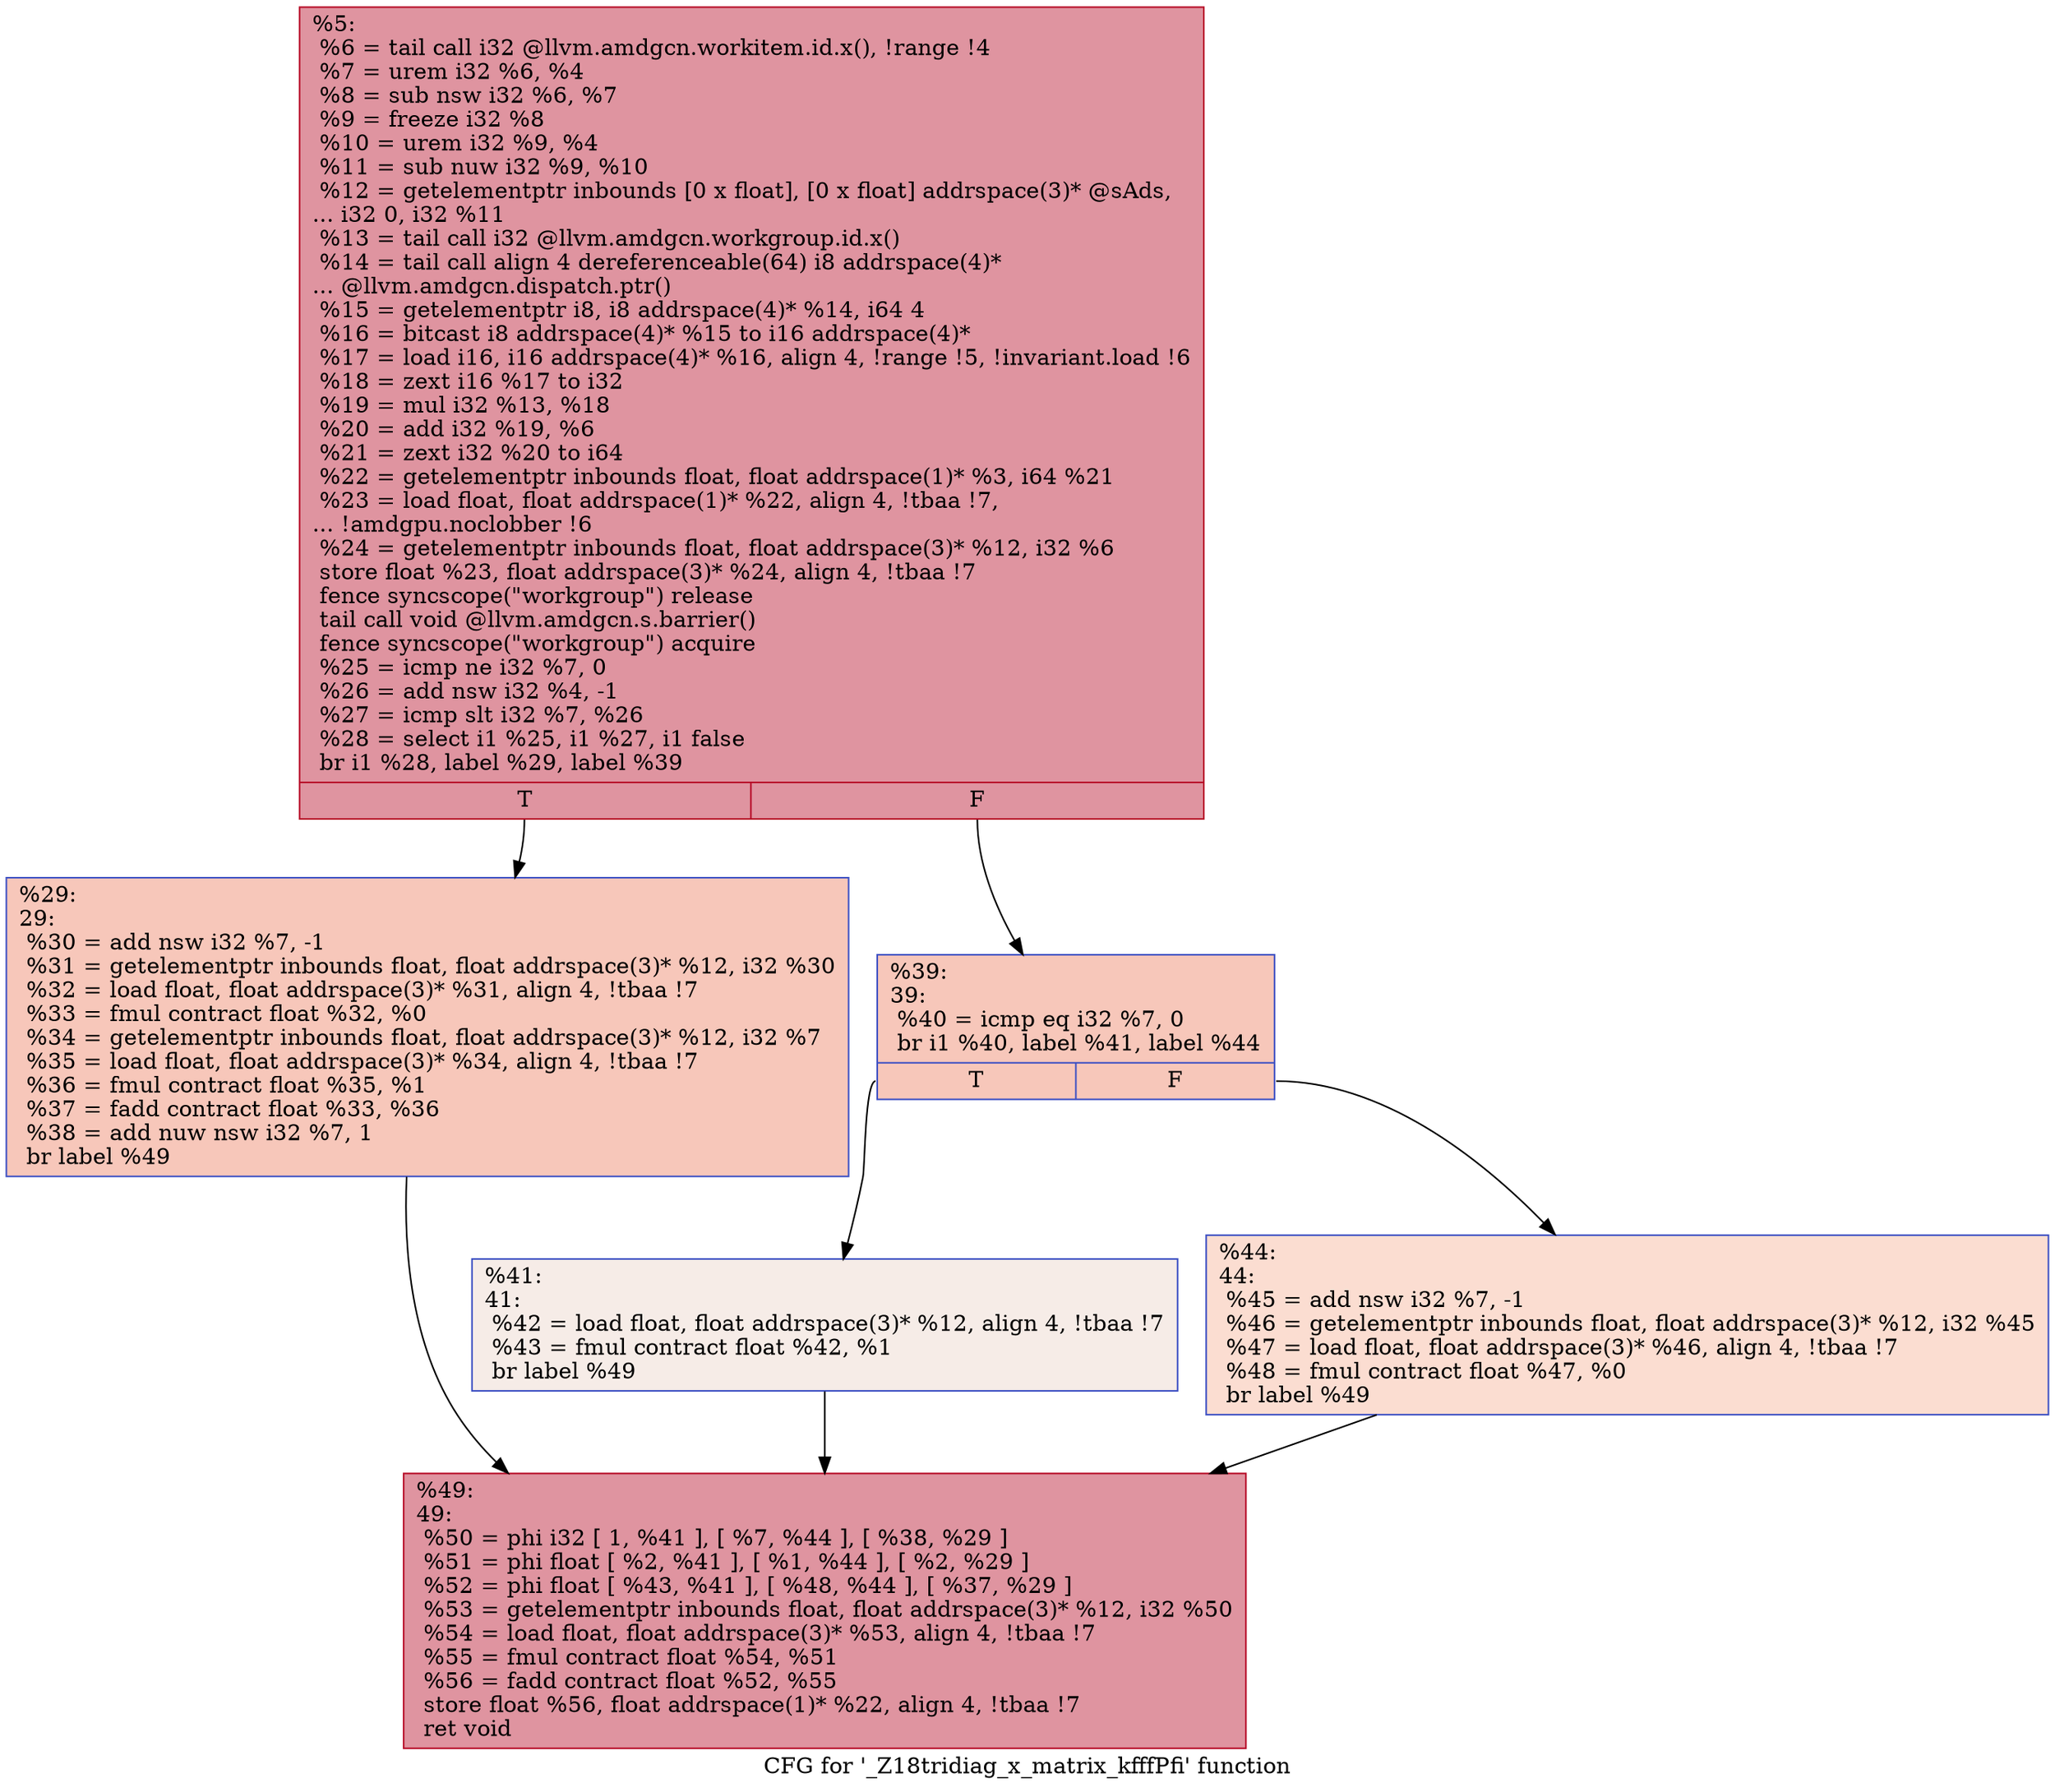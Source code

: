 digraph "CFG for '_Z18tridiag_x_matrix_kfffPfi' function" {
	label="CFG for '_Z18tridiag_x_matrix_kfffPfi' function";

	Node0x47ccf40 [shape=record,color="#b70d28ff", style=filled, fillcolor="#b70d2870",label="{%5:\l  %6 = tail call i32 @llvm.amdgcn.workitem.id.x(), !range !4\l  %7 = urem i32 %6, %4\l  %8 = sub nsw i32 %6, %7\l  %9 = freeze i32 %8\l  %10 = urem i32 %9, %4\l  %11 = sub nuw i32 %9, %10\l  %12 = getelementptr inbounds [0 x float], [0 x float] addrspace(3)* @sAds,\l... i32 0, i32 %11\l  %13 = tail call i32 @llvm.amdgcn.workgroup.id.x()\l  %14 = tail call align 4 dereferenceable(64) i8 addrspace(4)*\l... @llvm.amdgcn.dispatch.ptr()\l  %15 = getelementptr i8, i8 addrspace(4)* %14, i64 4\l  %16 = bitcast i8 addrspace(4)* %15 to i16 addrspace(4)*\l  %17 = load i16, i16 addrspace(4)* %16, align 4, !range !5, !invariant.load !6\l  %18 = zext i16 %17 to i32\l  %19 = mul i32 %13, %18\l  %20 = add i32 %19, %6\l  %21 = zext i32 %20 to i64\l  %22 = getelementptr inbounds float, float addrspace(1)* %3, i64 %21\l  %23 = load float, float addrspace(1)* %22, align 4, !tbaa !7,\l... !amdgpu.noclobber !6\l  %24 = getelementptr inbounds float, float addrspace(3)* %12, i32 %6\l  store float %23, float addrspace(3)* %24, align 4, !tbaa !7\l  fence syncscope(\"workgroup\") release\l  tail call void @llvm.amdgcn.s.barrier()\l  fence syncscope(\"workgroup\") acquire\l  %25 = icmp ne i32 %7, 0\l  %26 = add nsw i32 %4, -1\l  %27 = icmp slt i32 %7, %26\l  %28 = select i1 %25, i1 %27, i1 false\l  br i1 %28, label %29, label %39\l|{<s0>T|<s1>F}}"];
	Node0x47ccf40:s0 -> Node0x47d0780;
	Node0x47ccf40:s1 -> Node0x47d0810;
	Node0x47d0780 [shape=record,color="#3d50c3ff", style=filled, fillcolor="#ec7f6370",label="{%29:\l29:                                               \l  %30 = add nsw i32 %7, -1\l  %31 = getelementptr inbounds float, float addrspace(3)* %12, i32 %30\l  %32 = load float, float addrspace(3)* %31, align 4, !tbaa !7\l  %33 = fmul contract float %32, %0\l  %34 = getelementptr inbounds float, float addrspace(3)* %12, i32 %7\l  %35 = load float, float addrspace(3)* %34, align 4, !tbaa !7\l  %36 = fmul contract float %35, %1\l  %37 = fadd contract float %33, %36\l  %38 = add nuw nsw i32 %7, 1\l  br label %49\l}"];
	Node0x47d0780 -> Node0x47d0f80;
	Node0x47d0810 [shape=record,color="#3d50c3ff", style=filled, fillcolor="#ec7f6370",label="{%39:\l39:                                               \l  %40 = icmp eq i32 %7, 0\l  br i1 %40, label %41, label %44\l|{<s0>T|<s1>F}}"];
	Node0x47d0810:s0 -> Node0x47d10d0;
	Node0x47d0810:s1 -> Node0x47d1120;
	Node0x47d10d0 [shape=record,color="#3d50c3ff", style=filled, fillcolor="#ead5c970",label="{%41:\l41:                                               \l  %42 = load float, float addrspace(3)* %12, align 4, !tbaa !7\l  %43 = fmul contract float %42, %1\l  br label %49\l}"];
	Node0x47d10d0 -> Node0x47d0f80;
	Node0x47d1120 [shape=record,color="#3d50c3ff", style=filled, fillcolor="#f7b39670",label="{%44:\l44:                                               \l  %45 = add nsw i32 %7, -1\l  %46 = getelementptr inbounds float, float addrspace(3)* %12, i32 %45\l  %47 = load float, float addrspace(3)* %46, align 4, !tbaa !7\l  %48 = fmul contract float %47, %0\l  br label %49\l}"];
	Node0x47d1120 -> Node0x47d0f80;
	Node0x47d0f80 [shape=record,color="#b70d28ff", style=filled, fillcolor="#b70d2870",label="{%49:\l49:                                               \l  %50 = phi i32 [ 1, %41 ], [ %7, %44 ], [ %38, %29 ]\l  %51 = phi float [ %2, %41 ], [ %1, %44 ], [ %2, %29 ]\l  %52 = phi float [ %43, %41 ], [ %48, %44 ], [ %37, %29 ]\l  %53 = getelementptr inbounds float, float addrspace(3)* %12, i32 %50\l  %54 = load float, float addrspace(3)* %53, align 4, !tbaa !7\l  %55 = fmul contract float %54, %51\l  %56 = fadd contract float %52, %55\l  store float %56, float addrspace(1)* %22, align 4, !tbaa !7\l  ret void\l}"];
}
